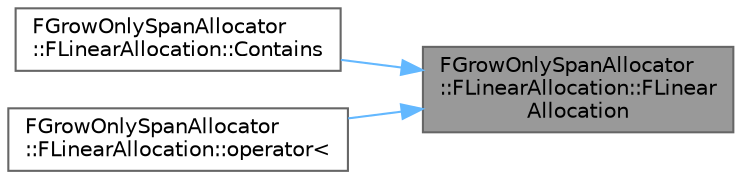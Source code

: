 digraph "FGrowOnlySpanAllocator::FLinearAllocation::FLinearAllocation"
{
 // INTERACTIVE_SVG=YES
 // LATEX_PDF_SIZE
  bgcolor="transparent";
  edge [fontname=Helvetica,fontsize=10,labelfontname=Helvetica,labelfontsize=10];
  node [fontname=Helvetica,fontsize=10,shape=box,height=0.2,width=0.4];
  rankdir="RL";
  Node1 [id="Node000001",label="FGrowOnlySpanAllocator\l::FLinearAllocation::FLinear\lAllocation",height=0.2,width=0.4,color="gray40", fillcolor="grey60", style="filled", fontcolor="black",tooltip=" "];
  Node1 -> Node2 [id="edge1_Node000001_Node000002",dir="back",color="steelblue1",style="solid",tooltip=" "];
  Node2 [id="Node000002",label="FGrowOnlySpanAllocator\l::FLinearAllocation::Contains",height=0.2,width=0.4,color="grey40", fillcolor="white", style="filled",URL="$d9/d43/classFGrowOnlySpanAllocator_1_1FLinearAllocation.html#a03850b969a34b9cec91020e4ea0b76ab",tooltip=" "];
  Node1 -> Node3 [id="edge2_Node000001_Node000003",dir="back",color="steelblue1",style="solid",tooltip=" "];
  Node3 [id="Node000003",label="FGrowOnlySpanAllocator\l::FLinearAllocation::operator\<",height=0.2,width=0.4,color="grey40", fillcolor="white", style="filled",URL="$d9/d43/classFGrowOnlySpanAllocator_1_1FLinearAllocation.html#a8538322b86ec97f74f1f518f2f7e270a",tooltip=" "];
}
